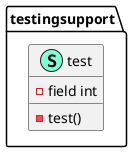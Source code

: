 @startuml
namespace testingsupport {
    class test << (S,Aquamarine) >> {
        - field int

        - test() 

    }
}


@enduml
